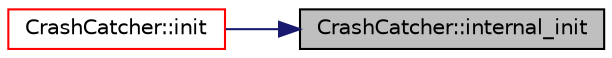 digraph "CrashCatcher::internal_init"
{
 // LATEX_PDF_SIZE
  edge [fontname="Helvetica",fontsize="10",labelfontname="Helvetica",labelfontsize="10"];
  node [fontname="Helvetica",fontsize="10",shape=record];
  rankdir="RL";
  Node1 [label="CrashCatcher::internal_init",height=0.2,width=0.4,color="black", fillcolor="grey75", style="filled", fontcolor="black",tooltip=" "];
  Node1 -> Node2 [dir="back",color="midnightblue",fontsize="10",style="solid",fontname="Helvetica"];
  Node2 [label="CrashCatcher::init",height=0.2,width=0.4,color="red", fillcolor="white", style="filled",URL="$class_crash_catcher.html#a37ec71708879a1e684894884e66671c8",tooltip=" "];
}
